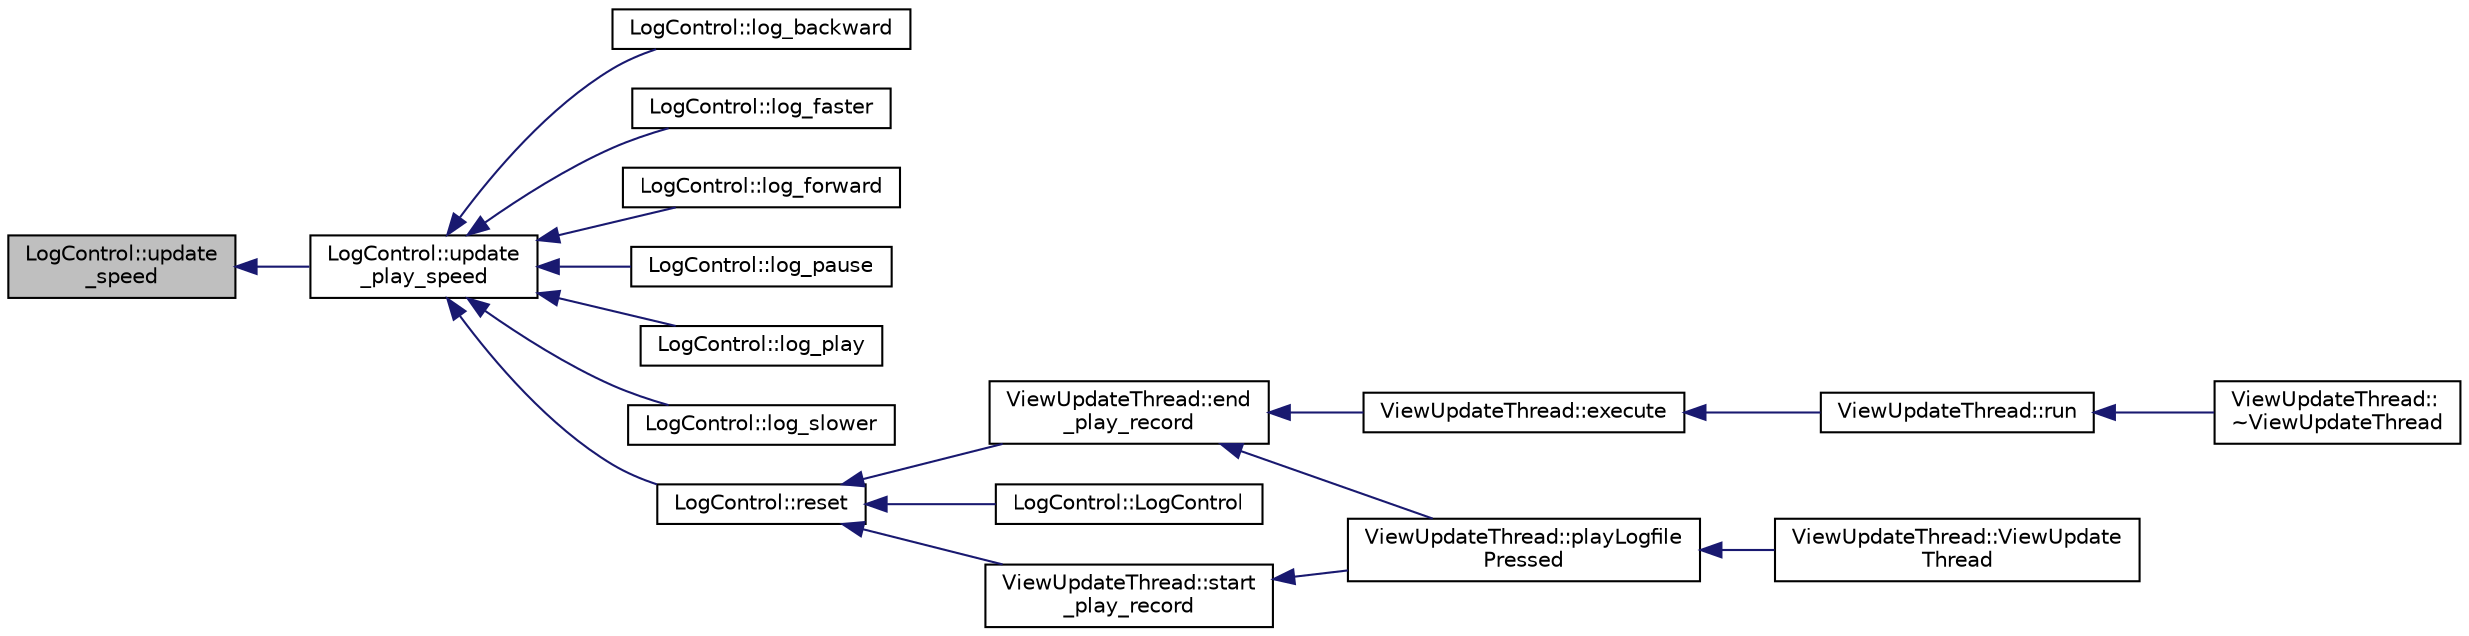 digraph "LogControl::update_speed"
{
 // INTERACTIVE_SVG=YES
  edge [fontname="Helvetica",fontsize="10",labelfontname="Helvetica",labelfontsize="10"];
  node [fontname="Helvetica",fontsize="10",shape=record];
  rankdir="LR";
  Node1 [label="LogControl::update\l_speed",height=0.2,width=0.4,color="black", fillcolor="grey75", style="filled", fontcolor="black"];
  Node1 -> Node2 [dir="back",color="midnightblue",fontsize="10",style="solid",fontname="Helvetica"];
  Node2 [label="LogControl::update\l_play_speed",height=0.2,width=0.4,color="black", fillcolor="white", style="filled",URL="$d5/d0b/class_log_control.html#a4b1a397fc780411241f0fc330cb8908a"];
  Node2 -> Node3 [dir="back",color="midnightblue",fontsize="10",style="solid",fontname="Helvetica"];
  Node3 [label="LogControl::log_backward",height=0.2,width=0.4,color="black", fillcolor="white", style="filled",URL="$d5/d0b/class_log_control.html#a79e7e2a6c6d9b748b9a17100ba7b77b1"];
  Node2 -> Node4 [dir="back",color="midnightblue",fontsize="10",style="solid",fontname="Helvetica"];
  Node4 [label="LogControl::log_faster",height=0.2,width=0.4,color="black", fillcolor="white", style="filled",URL="$d5/d0b/class_log_control.html#ad7b0e679d9d9043be4a1abfc4c47c81e"];
  Node2 -> Node5 [dir="back",color="midnightblue",fontsize="10",style="solid",fontname="Helvetica"];
  Node5 [label="LogControl::log_forward",height=0.2,width=0.4,color="black", fillcolor="white", style="filled",URL="$d5/d0b/class_log_control.html#a9994920a5248857dcac18affdf72497b"];
  Node2 -> Node6 [dir="back",color="midnightblue",fontsize="10",style="solid",fontname="Helvetica"];
  Node6 [label="LogControl::log_pause",height=0.2,width=0.4,color="black", fillcolor="white", style="filled",URL="$d5/d0b/class_log_control.html#a4965da3ef33207aba3c0c002d8d77c83"];
  Node2 -> Node7 [dir="back",color="midnightblue",fontsize="10",style="solid",fontname="Helvetica"];
  Node7 [label="LogControl::log_play",height=0.2,width=0.4,color="black", fillcolor="white", style="filled",URL="$d5/d0b/class_log_control.html#a2d5737ebfb790e8fe2b57b25a8d17961"];
  Node2 -> Node8 [dir="back",color="midnightblue",fontsize="10",style="solid",fontname="Helvetica"];
  Node8 [label="LogControl::log_slower",height=0.2,width=0.4,color="black", fillcolor="white", style="filled",URL="$d5/d0b/class_log_control.html#aa9e019cec979dda79765d6ffa7fffebd"];
  Node2 -> Node9 [dir="back",color="midnightblue",fontsize="10",style="solid",fontname="Helvetica"];
  Node9 [label="LogControl::reset",height=0.2,width=0.4,color="black", fillcolor="white", style="filled",URL="$d5/d0b/class_log_control.html#a2192a5f4f176f68b55c776365b047a16"];
  Node9 -> Node10 [dir="back",color="midnightblue",fontsize="10",style="solid",fontname="Helvetica"];
  Node10 [label="ViewUpdateThread::end\l_play_record",height=0.2,width=0.4,color="black", fillcolor="white", style="filled",URL="$d8/db5/class_view_update_thread.html#a78be31a0b123cada7c4cea395f8c6ee4"];
  Node10 -> Node11 [dir="back",color="midnightblue",fontsize="10",style="solid",fontname="Helvetica"];
  Node11 [label="ViewUpdateThread::execute",height=0.2,width=0.4,color="black", fillcolor="white", style="filled",URL="$d8/db5/class_view_update_thread.html#a606f4d8b9f859fbb81c0bb1fda745f24"];
  Node11 -> Node12 [dir="back",color="midnightblue",fontsize="10",style="solid",fontname="Helvetica"];
  Node12 [label="ViewUpdateThread::run",height=0.2,width=0.4,color="black", fillcolor="white", style="filled",URL="$d8/db5/class_view_update_thread.html#a65149d2f3d7e9bc31fc7dbc4e57ff8fe"];
  Node12 -> Node13 [dir="back",color="midnightblue",fontsize="10",style="solid",fontname="Helvetica"];
  Node13 [label="ViewUpdateThread::\l~ViewUpdateThread",height=0.2,width=0.4,color="black", fillcolor="white", style="filled",URL="$d8/db5/class_view_update_thread.html#a5f58683f22999158962e267fcac842a2"];
  Node10 -> Node14 [dir="back",color="midnightblue",fontsize="10",style="solid",fontname="Helvetica"];
  Node14 [label="ViewUpdateThread::playLogfile\lPressed",height=0.2,width=0.4,color="black", fillcolor="white", style="filled",URL="$d8/db5/class_view_update_thread.html#aaebb8d0af97137c9ec6147819ab304ed"];
  Node14 -> Node15 [dir="back",color="midnightblue",fontsize="10",style="solid",fontname="Helvetica"];
  Node15 [label="ViewUpdateThread::ViewUpdate\lThread",height=0.2,width=0.4,color="black", fillcolor="white", style="filled",URL="$d8/db5/class_view_update_thread.html#a39177c92f69911f0dba02dfe627e393c"];
  Node9 -> Node16 [dir="back",color="midnightblue",fontsize="10",style="solid",fontname="Helvetica"];
  Node16 [label="LogControl::LogControl",height=0.2,width=0.4,color="black", fillcolor="white", style="filled",URL="$d5/d0b/class_log_control.html#a6a4354c821e74429cc537a566e6b3ad2"];
  Node9 -> Node17 [dir="back",color="midnightblue",fontsize="10",style="solid",fontname="Helvetica"];
  Node17 [label="ViewUpdateThread::start\l_play_record",height=0.2,width=0.4,color="black", fillcolor="white", style="filled",URL="$d8/db5/class_view_update_thread.html#a3aacf2cbde4a2c248b9ee2ccd6cb9299"];
  Node17 -> Node14 [dir="back",color="midnightblue",fontsize="10",style="solid",fontname="Helvetica"];
}
